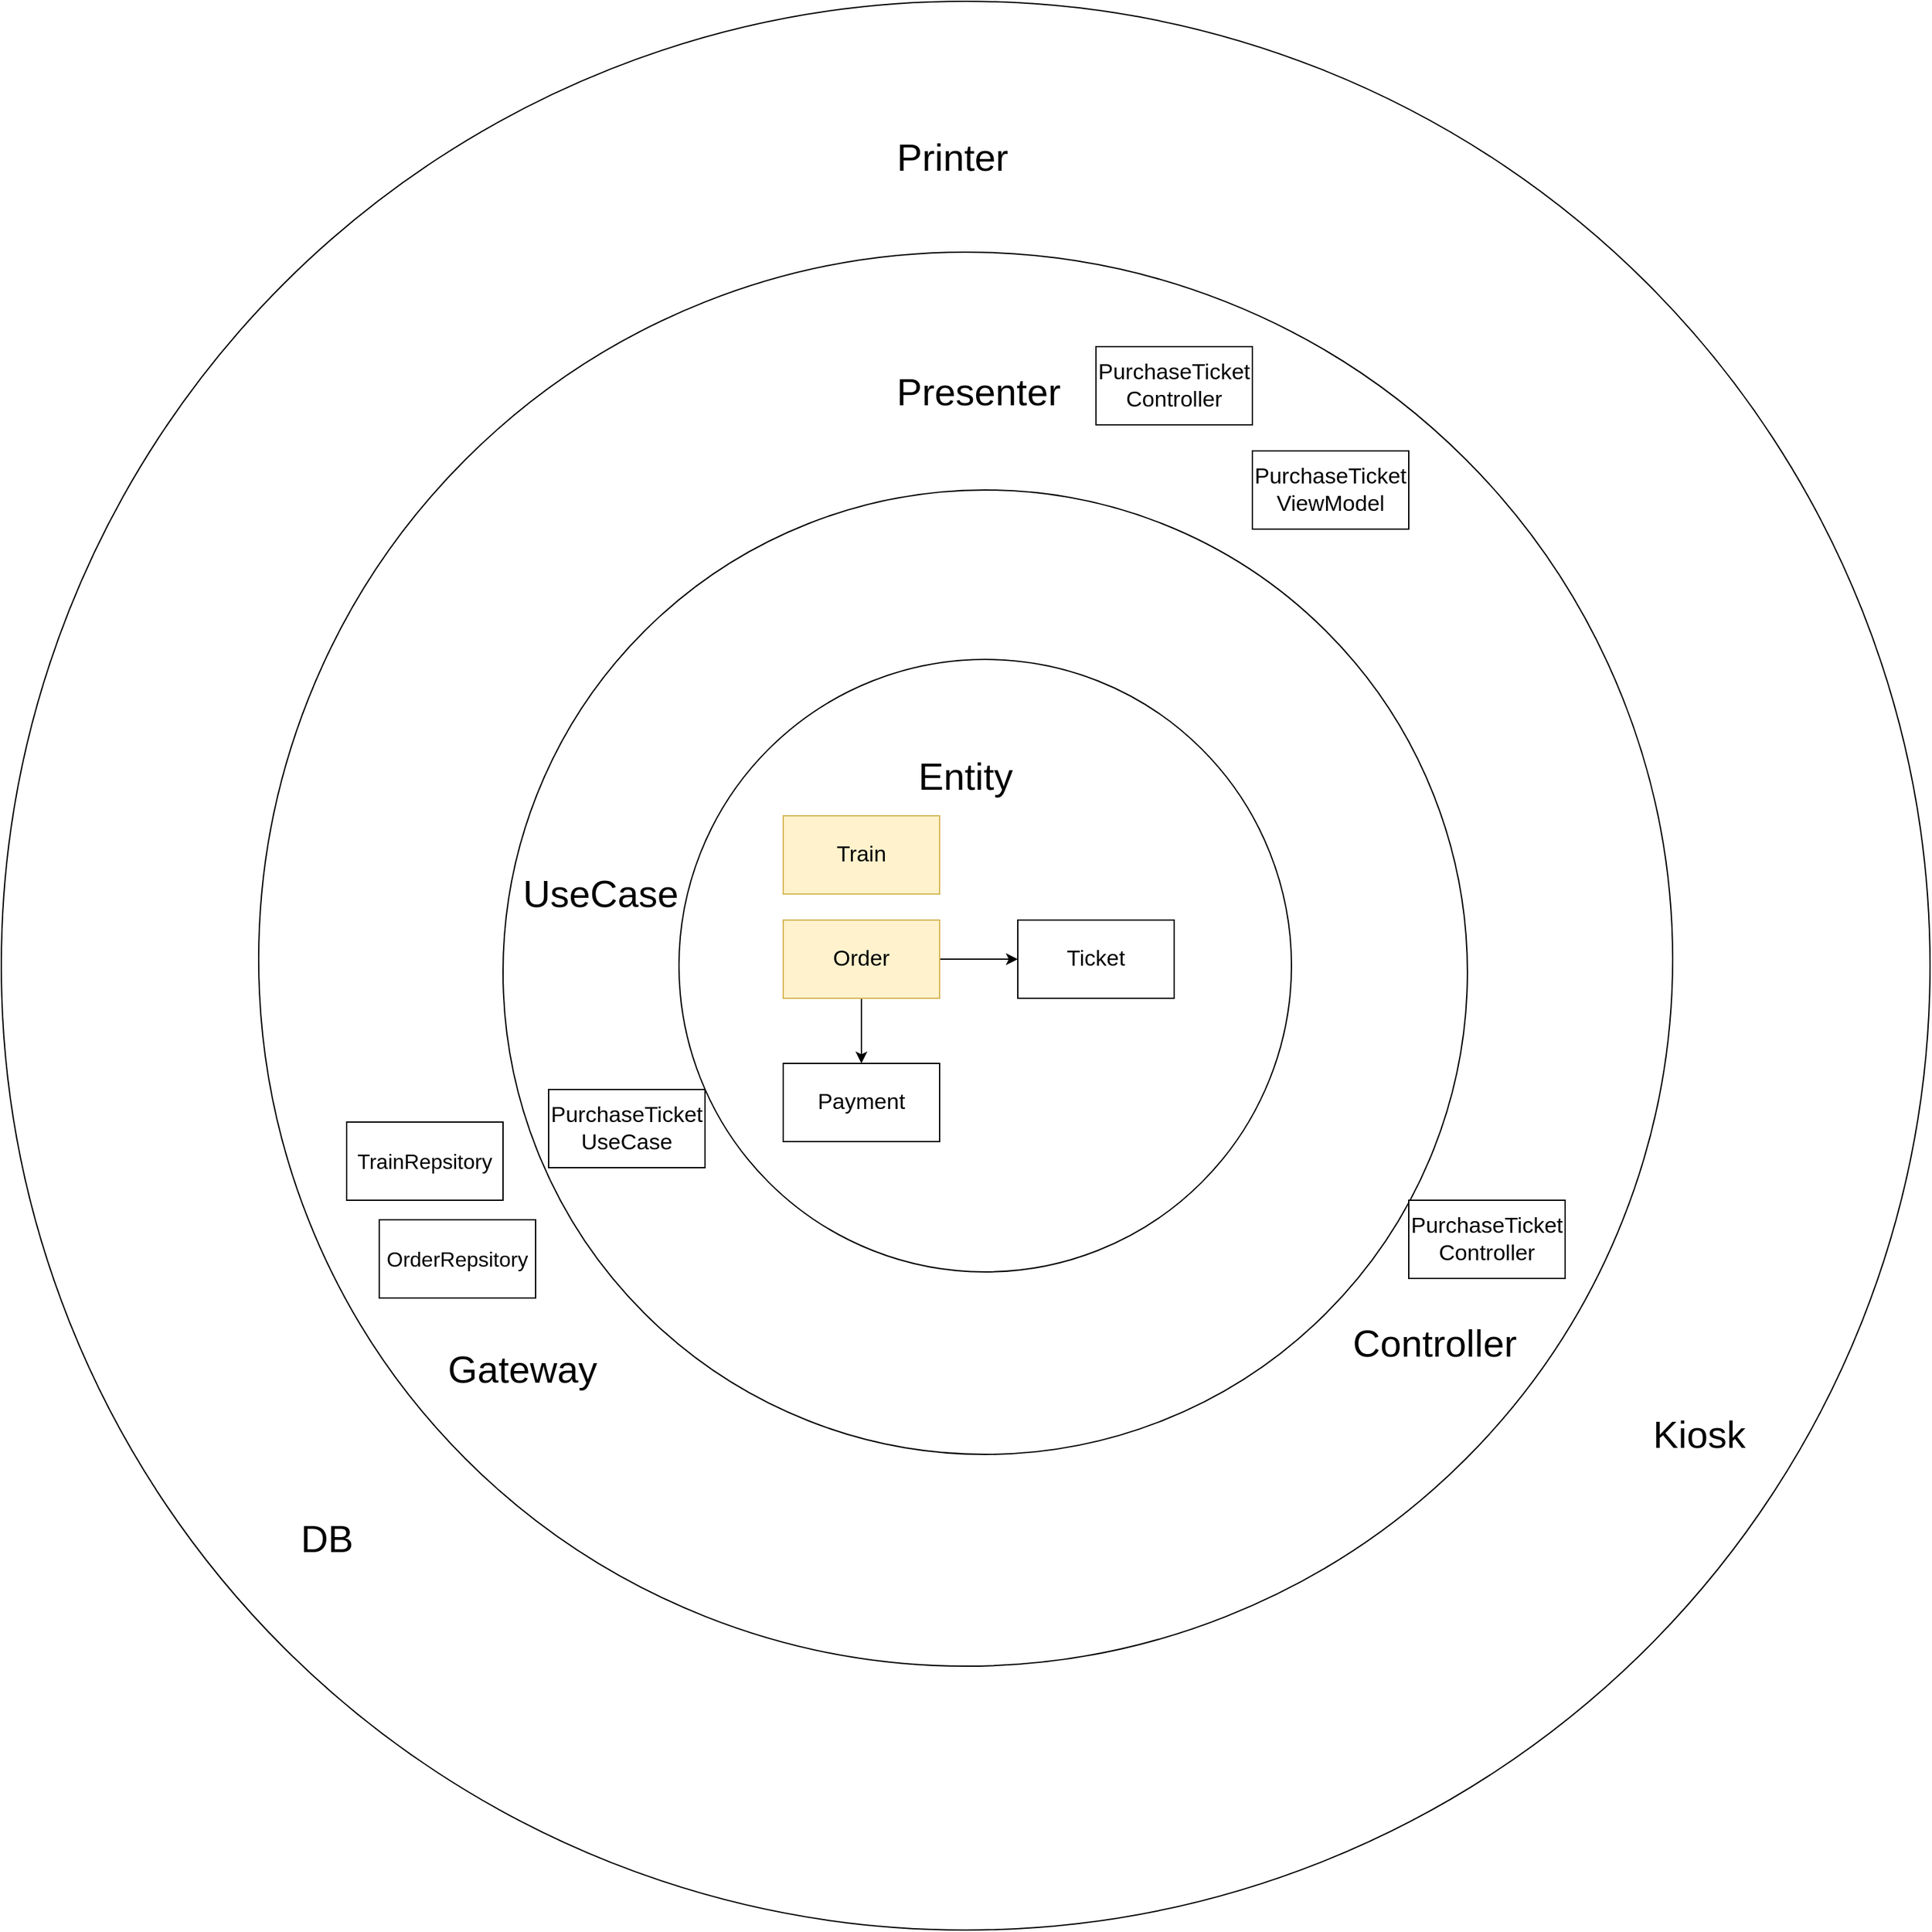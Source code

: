 <mxfile version="13.11.0" type="github">
  <diagram id="aH8CXQUUj3t--VkIblzY" name="Page-1">
    <mxGraphModel dx="2157" dy="1893" grid="1" gridSize="10" guides="1" tooltips="1" connect="1" arrows="1" fold="1" page="1" pageScale="1" pageWidth="827" pageHeight="1169" math="0" shadow="0">
      <root>
        <mxCell id="0" />
        <mxCell id="1" parent="0" />
        <mxCell id="bMfVyS6cRSOLJlassMA7-22" value="" style="ellipse;whiteSpace=wrap;html=1;aspect=fixed;" parent="1" vertex="1">
          <mxGeometry x="-520" y="-365" width="1480" height="1480" as="geometry" />
        </mxCell>
        <mxCell id="bMfVyS6cRSOLJlassMA7-18" value="" style="ellipse;whiteSpace=wrap;html=1;aspect=fixed;" parent="1" vertex="1">
          <mxGeometry x="-322.5" y="-172.5" width="1085" height="1085" as="geometry" />
        </mxCell>
        <mxCell id="bMfVyS6cRSOLJlassMA7-9" value="" style="ellipse;whiteSpace=wrap;html=1;aspect=fixed;" parent="1" vertex="1">
          <mxGeometry x="-135" y="10" width="740" height="740" as="geometry" />
        </mxCell>
        <mxCell id="bMfVyS6cRSOLJlassMA7-1" value="" style="ellipse;whiteSpace=wrap;html=1;aspect=fixed;" parent="1" vertex="1">
          <mxGeometry y="140" width="470" height="470" as="geometry" />
        </mxCell>
        <mxCell id="bMfVyS6cRSOLJlassMA7-6" style="edgeStyle=orthogonalEdgeStyle;rounded=0;orthogonalLoop=1;jettySize=auto;html=1;entryX=0;entryY=0.5;entryDx=0;entryDy=0;" parent="1" source="bMfVyS6cRSOLJlassMA7-3" target="bMfVyS6cRSOLJlassMA7-4" edge="1">
          <mxGeometry relative="1" as="geometry" />
        </mxCell>
        <mxCell id="bMfVyS6cRSOLJlassMA7-7" style="edgeStyle=orthogonalEdgeStyle;rounded=0;orthogonalLoop=1;jettySize=auto;html=1;" parent="1" source="bMfVyS6cRSOLJlassMA7-3" target="bMfVyS6cRSOLJlassMA7-5" edge="1">
          <mxGeometry relative="1" as="geometry" />
        </mxCell>
        <mxCell id="bMfVyS6cRSOLJlassMA7-3" value="&lt;font style=&quot;font-size: 17px&quot;&gt;Order&lt;/font&gt;" style="rounded=0;whiteSpace=wrap;html=1;fillColor=#fff2cc;strokeColor=#d6b656;" parent="1" vertex="1">
          <mxGeometry x="80" y="340" width="120" height="60" as="geometry" />
        </mxCell>
        <mxCell id="bMfVyS6cRSOLJlassMA7-4" value="&lt;font style=&quot;font-size: 17px&quot;&gt;Ticket&lt;/font&gt;" style="rounded=0;whiteSpace=wrap;html=1;" parent="1" vertex="1">
          <mxGeometry x="260" y="340" width="120" height="60" as="geometry" />
        </mxCell>
        <mxCell id="bMfVyS6cRSOLJlassMA7-5" value="&lt;font style=&quot;font-size: 17px&quot;&gt;Payment&lt;/font&gt;" style="rounded=0;whiteSpace=wrap;html=1;" parent="1" vertex="1">
          <mxGeometry x="80" y="450" width="120" height="60" as="geometry" />
        </mxCell>
        <mxCell id="bMfVyS6cRSOLJlassMA7-8" value="&lt;font style=&quot;font-size: 29px&quot;&gt;Entity&lt;/font&gt;" style="text;html=1;strokeColor=none;fillColor=none;align=center;verticalAlign=middle;whiteSpace=wrap;rounded=0;" parent="1" vertex="1">
          <mxGeometry x="200" y="220" width="40" height="20" as="geometry" />
        </mxCell>
        <mxCell id="bMfVyS6cRSOLJlassMA7-10" value="&lt;font style=&quot;font-size: 29px&quot;&gt;UseCase&lt;/font&gt;" style="text;html=1;strokeColor=none;fillColor=none;align=center;verticalAlign=middle;whiteSpace=wrap;rounded=0;" parent="1" vertex="1">
          <mxGeometry x="-80" y="310" width="40" height="20" as="geometry" />
        </mxCell>
        <mxCell id="bMfVyS6cRSOLJlassMA7-11" style="edgeStyle=orthogonalEdgeStyle;rounded=0;orthogonalLoop=1;jettySize=auto;html=1;exitX=0.5;exitY=1;exitDx=0;exitDy=0;" parent="1" source="bMfVyS6cRSOLJlassMA7-10" target="bMfVyS6cRSOLJlassMA7-10" edge="1">
          <mxGeometry relative="1" as="geometry" />
        </mxCell>
        <mxCell id="bMfVyS6cRSOLJlassMA7-15" value="&lt;font style=&quot;font-size: 17px&quot;&gt;PurchaseTicket&lt;br&gt;UseCase&lt;/font&gt;" style="rounded=0;whiteSpace=wrap;html=1;" parent="1" vertex="1">
          <mxGeometry x="-100" y="470" width="120" height="60" as="geometry" />
        </mxCell>
        <mxCell id="bMfVyS6cRSOLJlassMA7-19" value="&lt;span style=&quot;font-size: 29px&quot;&gt;Gateway&lt;/span&gt;" style="text;html=1;strokeColor=none;fillColor=none;align=center;verticalAlign=middle;whiteSpace=wrap;rounded=0;" parent="1" vertex="1">
          <mxGeometry x="-140" y="600" width="40" height="170" as="geometry" />
        </mxCell>
        <mxCell id="bMfVyS6cRSOLJlassMA7-20" value="&lt;span style=&quot;font-size: 29px&quot;&gt;Controller&lt;/span&gt;" style="text;html=1;strokeColor=none;fillColor=none;align=center;verticalAlign=middle;whiteSpace=wrap;rounded=0;" parent="1" vertex="1">
          <mxGeometry x="560" y="580" width="40" height="170" as="geometry" />
        </mxCell>
        <mxCell id="bMfVyS6cRSOLJlassMA7-21" value="&lt;span style=&quot;font-size: 29px&quot;&gt;Presenter&lt;/span&gt;" style="text;html=1;strokeColor=none;fillColor=none;align=center;verticalAlign=middle;whiteSpace=wrap;rounded=0;" parent="1" vertex="1">
          <mxGeometry x="210" y="-150" width="40" height="170" as="geometry" />
        </mxCell>
        <mxCell id="bMfVyS6cRSOLJlassMA7-24" value="&lt;span style=&quot;font-size: 29px&quot;&gt;Kiosk&lt;/span&gt;" style="text;html=1;strokeColor=none;fillColor=none;align=center;verticalAlign=middle;whiteSpace=wrap;rounded=0;" parent="1" vertex="1">
          <mxGeometry x="762.5" y="650" width="40" height="170" as="geometry" />
        </mxCell>
        <mxCell id="bMfVyS6cRSOLJlassMA7-26" value="&lt;span style=&quot;font-size: 29px&quot;&gt;DB&lt;/span&gt;" style="text;html=1;strokeColor=none;fillColor=none;align=center;verticalAlign=middle;whiteSpace=wrap;rounded=0;" parent="1" vertex="1">
          <mxGeometry x="-290" y="730" width="40" height="170" as="geometry" />
        </mxCell>
        <mxCell id="bMfVyS6cRSOLJlassMA7-27" value="&lt;font style=&quot;font-size: 16px&quot;&gt;OrderRepsitory&lt;/font&gt;" style="rounded=0;whiteSpace=wrap;html=1;" parent="1" vertex="1">
          <mxGeometry x="-230" y="570" width="120" height="60" as="geometry" />
        </mxCell>
        <mxCell id="bMfVyS6cRSOLJlassMA7-28" value="&lt;font style=&quot;font-size: 17px&quot;&gt;PurchaseTicket&lt;br&gt;Controller&lt;span style=&quot;color: rgba(0 , 0 , 0 , 0) ; font-family: monospace ; font-size: 0px&quot;&gt;%3CmxGraphModel%3E%3Croot%3E%3CmxCell%20id%3D%220%22%2F%3E%3CmxCell%20id%3D%221%22%20parent%3D%220%22%2F%3E%3CmxCell%20id%3D%222%22%20value%3D%22%26lt%3Bfont%20style%3D%26quot%3Bfont-size%3A%2017px%26quot%3B%26gt%3BPurchaseTicket%26lt%3Bbr%26gt%3BUseCase%26lt%3B%2Ffont%26gt%3B%22%20style%3D%22rounded%3D0%3BwhiteSpace%3Dwrap%3Bhtml%3D1%3B%22%20vertex%3D%221%22%20parent%3D%221%22%3E%3CmxGeometry%20x%3D%22-100%22%20y%3D%22470%22%20width%3D%22120%22%20height%3D%2260%22%20as%3D%22geometry%22%2F%3E%3C%2FmxCell%3E%3C%2Froot%3E%3C%2FmxGraphModel%3E&lt;/span&gt;&lt;br&gt;&lt;/font&gt;" style="rounded=0;whiteSpace=wrap;html=1;" parent="1" vertex="1">
          <mxGeometry x="560" y="555" width="120" height="60" as="geometry" />
        </mxCell>
        <mxCell id="bMfVyS6cRSOLJlassMA7-29" value="&lt;font style=&quot;font-size: 17px&quot;&gt;PurchaseTicket&lt;br&gt;Controller&lt;span style=&quot;color: rgba(0 , 0 , 0 , 0) ; font-family: monospace ; font-size: 0px&quot;&gt;%3CmxGraphModel%3E%3Croot%3E%3CmxCell%20id%3D%220%22%2F%3E%3CmxCell%20id%3D%221%22%20parent%3D%220%22%2F%3E%3CmxCell%20id%3D%222%22%20value%3D%22%26lt%3Bfont%20style%3D%26quot%3Bfont-size%3A%2017px%26quot%3B%26gt%3BPurchaseTicket%26lt%3Bbr%26gt%3BUseCase%26lt%3B%2Ffont%26gt%3B%22%20style%3D%22rounded%3D0%3BwhiteSpace%3Dwrap%3Bhtml%3D1%3B%22%20vertex%3D%221%22%20parent%3D%221%22%3E%3CmxGeometry%20x%3D%22-100%22%20y%3D%22470%22%20width%3D%22120%22%20height%3D%2260%22%20as%3D%22geometry%22%2F%3E%3C%2FmxCell%3E%3C%2Froot%3E%3C%2FmxGraphModel%3E&lt;/span&gt;&lt;br&gt;&lt;/font&gt;" style="rounded=0;whiteSpace=wrap;html=1;" parent="1" vertex="1">
          <mxGeometry x="320" y="-100" width="120" height="60" as="geometry" />
        </mxCell>
        <mxCell id="bMfVyS6cRSOLJlassMA7-30" value="&lt;font&gt;&lt;span style=&quot;font-size: 17px&quot;&gt;PurchaseTicket&lt;/span&gt;&lt;br&gt;&lt;span style=&quot;font-size: 17px&quot;&gt;ViewModel&lt;/span&gt;&lt;span style=&quot;font-size: 0px ; color: rgba(0 , 0 , 0 , 0) ; font-family: monospace&quot;&gt;%3CmxGraphModel%3E%3Croot%3E%3CmxCell%20id%3D%220%22%2F%3E%3CmxCell%20id%3D%221%22%20parent%3D%220%22%2F%3E%3CmxCell%20id%3D%222%22%20value%3D%22%26lt%3Bfont%20style%3D%26quot%3Bfont-size%3A%2017px%26quot%3B%26gt%3BPurchaseTicket%26lt%3Bbr%26gt%3BUseCase%26lt%3B%2Ffont%26gt%3B%22%20style%3D%22rounded%3D0%3BwhiteSpace%3Dwrap%3Bhtml%3D1%3B%22%20vertex%3D%221%22%20parent%3D%221%22%3E%3CmxGeometry%20x%3D%22-100%22%20y%3D%22470%22%20width%3D%22120%22%20height%3D%2260%22%20as%3D%22geometry%22%2F%3E%3C%2FmxCell%3E%3C%2Froot%3E%3C%2FmxGraphModel%3E&lt;/span&gt;&lt;br&gt;&lt;/font&gt;" style="rounded=0;whiteSpace=wrap;html=1;" parent="1" vertex="1">
          <mxGeometry x="440" y="-20" width="120" height="60" as="geometry" />
        </mxCell>
        <mxCell id="i7cBPmcILT2XyfaTb8mA-1" value="&lt;font style=&quot;font-size: 17px&quot;&gt;Train&lt;/font&gt;" style="rounded=0;whiteSpace=wrap;html=1;fillColor=#fff2cc;strokeColor=#d6b656;" vertex="1" parent="1">
          <mxGeometry x="80" y="260" width="120" height="60" as="geometry" />
        </mxCell>
        <mxCell id="i7cBPmcILT2XyfaTb8mA-2" value="&lt;font style=&quot;font-size: 16px&quot;&gt;TrainRepsitory&lt;/font&gt;" style="rounded=0;whiteSpace=wrap;html=1;" vertex="1" parent="1">
          <mxGeometry x="-255" y="495" width="120" height="60" as="geometry" />
        </mxCell>
        <mxCell id="i7cBPmcILT2XyfaTb8mA-3" value="&lt;span style=&quot;font-size: 29px&quot;&gt;Printer&lt;/span&gt;" style="text;html=1;strokeColor=none;fillColor=none;align=center;verticalAlign=middle;whiteSpace=wrap;rounded=0;" vertex="1" parent="1">
          <mxGeometry x="190" y="-330" width="40" height="170" as="geometry" />
        </mxCell>
      </root>
    </mxGraphModel>
  </diagram>
</mxfile>
